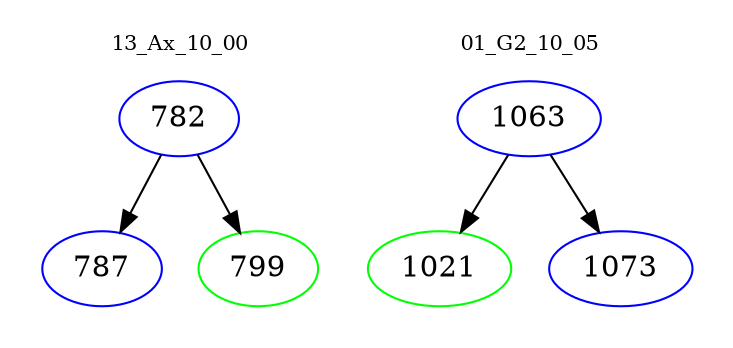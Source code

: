 digraph{
subgraph cluster_0 {
color = white
label = "13_Ax_10_00";
fontsize=10;
T0_782 [label="782", color="blue"]
T0_782 -> T0_787 [color="black"]
T0_787 [label="787", color="blue"]
T0_782 -> T0_799 [color="black"]
T0_799 [label="799", color="green"]
}
subgraph cluster_1 {
color = white
label = "01_G2_10_05";
fontsize=10;
T1_1063 [label="1063", color="blue"]
T1_1063 -> T1_1021 [color="black"]
T1_1021 [label="1021", color="green"]
T1_1063 -> T1_1073 [color="black"]
T1_1073 [label="1073", color="blue"]
}
}
